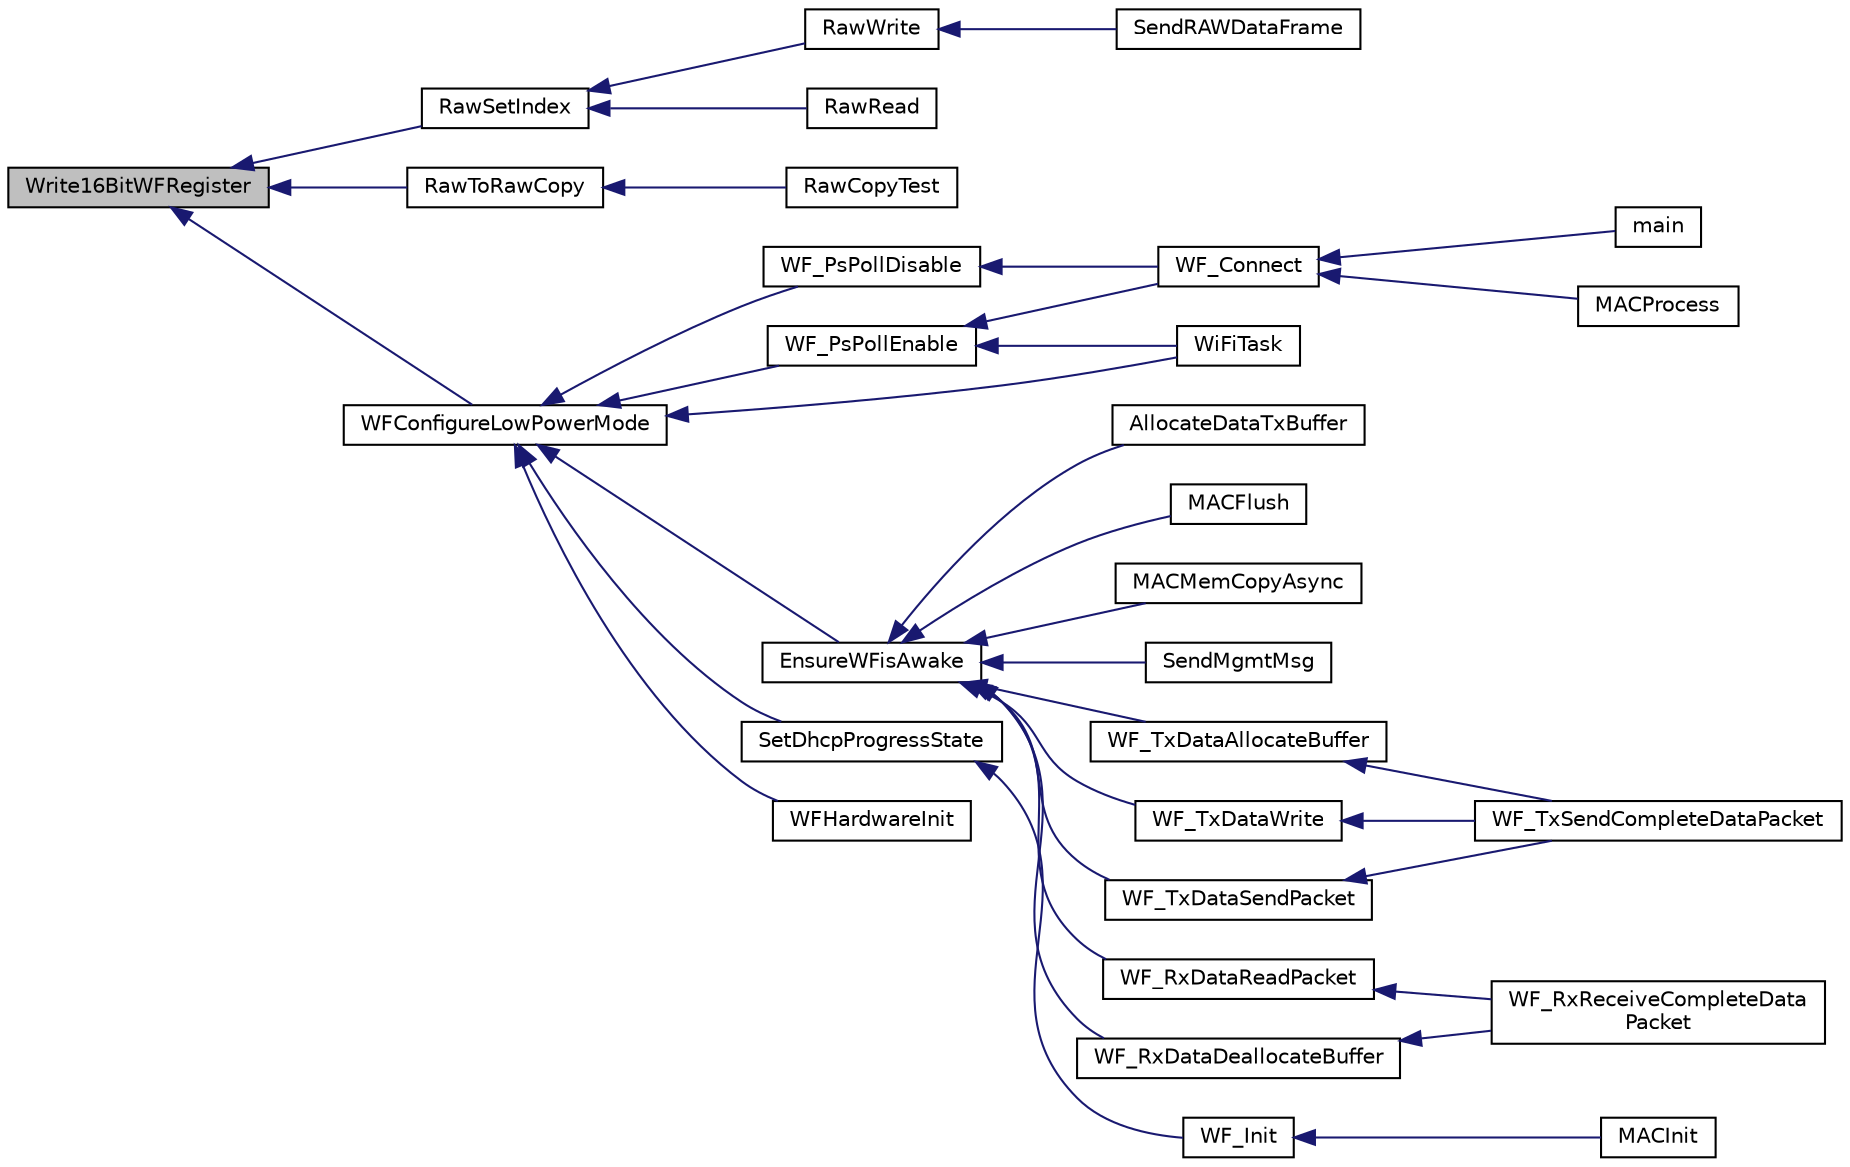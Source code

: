 digraph "Write16BitWFRegister"
{
  edge [fontname="Helvetica",fontsize="10",labelfontname="Helvetica",labelfontsize="10"];
  node [fontname="Helvetica",fontsize="10",shape=record];
  rankdir="LR";
  Node1 [label="Write16BitWFRegister",height=0.2,width=0.4,color="black", fillcolor="grey75", style="filled", fontcolor="black"];
  Node1 -> Node2 [dir="back",color="midnightblue",fontsize="10",style="solid",fontname="Helvetica"];
  Node2 [label="RawSetIndex",height=0.2,width=0.4,color="black", fillcolor="white", style="filled",URL="$_w_f_driver_raw_8c.html#a0992ec8558dd60d4d002ea18d557dcdc"];
  Node2 -> Node3 [dir="back",color="midnightblue",fontsize="10",style="solid",fontname="Helvetica"];
  Node3 [label="RawRead",height=0.2,width=0.4,color="black", fillcolor="white", style="filled",URL="$_w_f_driver_raw_8c.html#a80553d24a57673724467c812b2a00d7b"];
  Node2 -> Node4 [dir="back",color="midnightblue",fontsize="10",style="solid",fontname="Helvetica"];
  Node4 [label="RawWrite",height=0.2,width=0.4,color="black", fillcolor="white", style="filled",URL="$_w_f_driver_raw_8c.html#ac4a89b408bc2f5fb46f6b3def54a5270"];
  Node4 -> Node5 [dir="back",color="midnightblue",fontsize="10",style="solid",fontname="Helvetica"];
  Node5 [label="SendRAWDataFrame",height=0.2,width=0.4,color="black", fillcolor="white", style="filled",URL="$_w_f_driver_raw_8c.html#ab3fe180f412b7b947ea503780d308724"];
  Node1 -> Node6 [dir="back",color="midnightblue",fontsize="10",style="solid",fontname="Helvetica"];
  Node6 [label="RawToRawCopy",height=0.2,width=0.4,color="black", fillcolor="white", style="filled",URL="$_w_f_driver_raw__24_g_8c.html#af845c35f81d46c86655b5030f78b411f"];
  Node6 -> Node7 [dir="back",color="midnightblue",fontsize="10",style="solid",fontname="Helvetica"];
  Node7 [label="RawCopyTest",height=0.2,width=0.4,color="black", fillcolor="white", style="filled",URL="$_w_f_driver_raw__24_g_8c.html#a3e48c54b766e1acf33c56d43e6507aeb"];
  Node1 -> Node8 [dir="back",color="midnightblue",fontsize="10",style="solid",fontname="Helvetica"];
  Node8 [label="WFConfigureLowPowerMode",height=0.2,width=0.4,color="black", fillcolor="white", style="filled",URL="$_w_f_power_save_8c.html#a02f5132f54243c47d24fc6aa0874cfd2"];
  Node8 -> Node9 [dir="back",color="midnightblue",fontsize="10",style="solid",fontname="Helvetica"];
  Node9 [label="WiFiTask",height=0.2,width=0.4,color="black", fillcolor="white", style="filled",URL="$_w_f_driver_com_8c.html#a8fcbea13343565c655ca18f731f37eb3"];
  Node8 -> Node10 [dir="back",color="midnightblue",fontsize="10",style="solid",fontname="Helvetica"];
  Node10 [label="SetDhcpProgressState",height=0.2,width=0.4,color="black", fillcolor="white", style="filled",URL="$_w_f_init_8c.html#a7621eeec9d4387986a5a94811c4d6a4a"];
  Node10 -> Node11 [dir="back",color="midnightblue",fontsize="10",style="solid",fontname="Helvetica"];
  Node11 [label="WF_Init",height=0.2,width=0.4,color="black", fillcolor="white", style="filled",URL="$_w_f_init_8c.html#a3c52cb8bd42cf87ccc32542fd9281c18"];
  Node11 -> Node12 [dir="back",color="midnightblue",fontsize="10",style="solid",fontname="Helvetica"];
  Node12 [label="MACInit",height=0.2,width=0.4,color="black", fillcolor="white", style="filled",URL="$_w_f_mac_8c.html#a26cccc5919dcabb5777c3f6127648e9f"];
  Node8 -> Node13 [dir="back",color="midnightblue",fontsize="10",style="solid",fontname="Helvetica"];
  Node13 [label="WFHardwareInit",height=0.2,width=0.4,color="black", fillcolor="white", style="filled",URL="$_w_f_driver_com_8c.html#a9f0c8e01f0ed7ccaecd086b55481ea14"];
  Node8 -> Node14 [dir="back",color="midnightblue",fontsize="10",style="solid",fontname="Helvetica"];
  Node14 [label="WF_PsPollEnable",height=0.2,width=0.4,color="black", fillcolor="white", style="filled",URL="$_w_f_power_save_8c.html#a164b25f172abce3199cfac4a7e376b0f"];
  Node14 -> Node9 [dir="back",color="midnightblue",fontsize="10",style="solid",fontname="Helvetica"];
  Node14 -> Node15 [dir="back",color="midnightblue",fontsize="10",style="solid",fontname="Helvetica"];
  Node15 [label="WF_Connect",height=0.2,width=0.4,color="black", fillcolor="white", style="filled",URL="$_main_demo_8c.html#a112a0c7a8a37f72cab76a6fcd3f4a4e1"];
  Node15 -> Node16 [dir="back",color="midnightblue",fontsize="10",style="solid",fontname="Helvetica"];
  Node16 [label="MACProcess",height=0.2,width=0.4,color="black", fillcolor="white", style="filled",URL="$_w_f_mac_8c.html#a74c4ae494d118879a5d3798a74c3b905"];
  Node15 -> Node17 [dir="back",color="midnightblue",fontsize="10",style="solid",fontname="Helvetica"];
  Node17 [label="main",height=0.2,width=0.4,color="black", fillcolor="white", style="filled",URL="$_main_demo_8c.html#a6288eba0f8e8ad3ab1544ad731eb7667"];
  Node8 -> Node18 [dir="back",color="midnightblue",fontsize="10",style="solid",fontname="Helvetica"];
  Node18 [label="WF_PsPollDisable",height=0.2,width=0.4,color="black", fillcolor="white", style="filled",URL="$_w_f_power_save_8c.html#af47d74aa68860b28e6b6fc85b0dc90ea"];
  Node18 -> Node15 [dir="back",color="midnightblue",fontsize="10",style="solid",fontname="Helvetica"];
  Node8 -> Node19 [dir="back",color="midnightblue",fontsize="10",style="solid",fontname="Helvetica"];
  Node19 [label="EnsureWFisAwake",height=0.2,width=0.4,color="black", fillcolor="white", style="filled",URL="$_w_f_power_save_8c.html#af3cc6e34f74ac74fbd2424a49d521be2"];
  Node19 -> Node20 [dir="back",color="midnightblue",fontsize="10",style="solid",fontname="Helvetica"];
  Node20 [label="WF_TxDataAllocateBuffer",height=0.2,width=0.4,color="black", fillcolor="white", style="filled",URL="$_w_f_data_tx_rx_8c.html#a1e0e56e8ae6c5977a24937b953778678"];
  Node20 -> Node21 [dir="back",color="midnightblue",fontsize="10",style="solid",fontname="Helvetica"];
  Node21 [label="WF_TxSendCompleteDataPacket",height=0.2,width=0.4,color="black", fillcolor="white", style="filled",URL="$_w_f_data_tx_rx_8c.html#a72e6a14dc9339a7ce4bdbbe515c0ba68"];
  Node19 -> Node22 [dir="back",color="midnightblue",fontsize="10",style="solid",fontname="Helvetica"];
  Node22 [label="WF_TxDataWrite",height=0.2,width=0.4,color="black", fillcolor="white", style="filled",URL="$_w_f_data_tx_rx_8c.html#ac716bab4b82ee4be76c366ba119ac2c4"];
  Node22 -> Node21 [dir="back",color="midnightblue",fontsize="10",style="solid",fontname="Helvetica"];
  Node19 -> Node23 [dir="back",color="midnightblue",fontsize="10",style="solid",fontname="Helvetica"];
  Node23 [label="WF_TxDataSendPacket",height=0.2,width=0.4,color="black", fillcolor="white", style="filled",URL="$_w_f_data_tx_rx_8c.html#a536a932069cbd1758e64153fb4991dad"];
  Node23 -> Node21 [dir="back",color="midnightblue",fontsize="10",style="solid",fontname="Helvetica"];
  Node19 -> Node24 [dir="back",color="midnightblue",fontsize="10",style="solid",fontname="Helvetica"];
  Node24 [label="WF_RxDataReadPacket",height=0.2,width=0.4,color="black", fillcolor="white", style="filled",URL="$_w_f_data_tx_rx_8c.html#aa1f8c28f75d0758f48c272c6bd98ebe5"];
  Node24 -> Node25 [dir="back",color="midnightblue",fontsize="10",style="solid",fontname="Helvetica"];
  Node25 [label="WF_RxReceiveCompleteData\lPacket",height=0.2,width=0.4,color="black", fillcolor="white", style="filled",URL="$_w_f_data_tx_rx_8c.html#a8a350698d1d89b46e9a9ae37ef877737"];
  Node19 -> Node26 [dir="back",color="midnightblue",fontsize="10",style="solid",fontname="Helvetica"];
  Node26 [label="WF_RxDataDeallocateBuffer",height=0.2,width=0.4,color="black", fillcolor="white", style="filled",URL="$_w_f_data_tx_rx_8c.html#ab3b83a64ed43dd63b8cccc36c94db937"];
  Node26 -> Node25 [dir="back",color="midnightblue",fontsize="10",style="solid",fontname="Helvetica"];
  Node19 -> Node27 [dir="back",color="midnightblue",fontsize="10",style="solid",fontname="Helvetica"];
  Node27 [label="AllocateDataTxBuffer",height=0.2,width=0.4,color="black", fillcolor="white", style="filled",URL="$_w_f_driver_raw_8c.html#a7516a7177c1b9a843d543c57c4192af5"];
  Node19 -> Node28 [dir="back",color="midnightblue",fontsize="10",style="solid",fontname="Helvetica"];
  Node28 [label="MACFlush",height=0.2,width=0.4,color="black", fillcolor="white", style="filled",URL="$_w_f_mac_8c.html#a38dc2cc8c71b2f6bfe51ea8db2acc67c"];
  Node19 -> Node29 [dir="back",color="midnightblue",fontsize="10",style="solid",fontname="Helvetica"];
  Node29 [label="MACMemCopyAsync",height=0.2,width=0.4,color="black", fillcolor="white", style="filled",URL="$_w_f_mac_8c.html#a4442711ab4c3d47ffc913476630330e2"];
  Node19 -> Node30 [dir="back",color="midnightblue",fontsize="10",style="solid",fontname="Helvetica"];
  Node30 [label="SendMgmtMsg",height=0.2,width=0.4,color="black", fillcolor="white", style="filled",URL="$_w_f_mgmt_msg_8c.html#a7a2761b3bd45a00435d7ea3ec7dec75d"];
}
